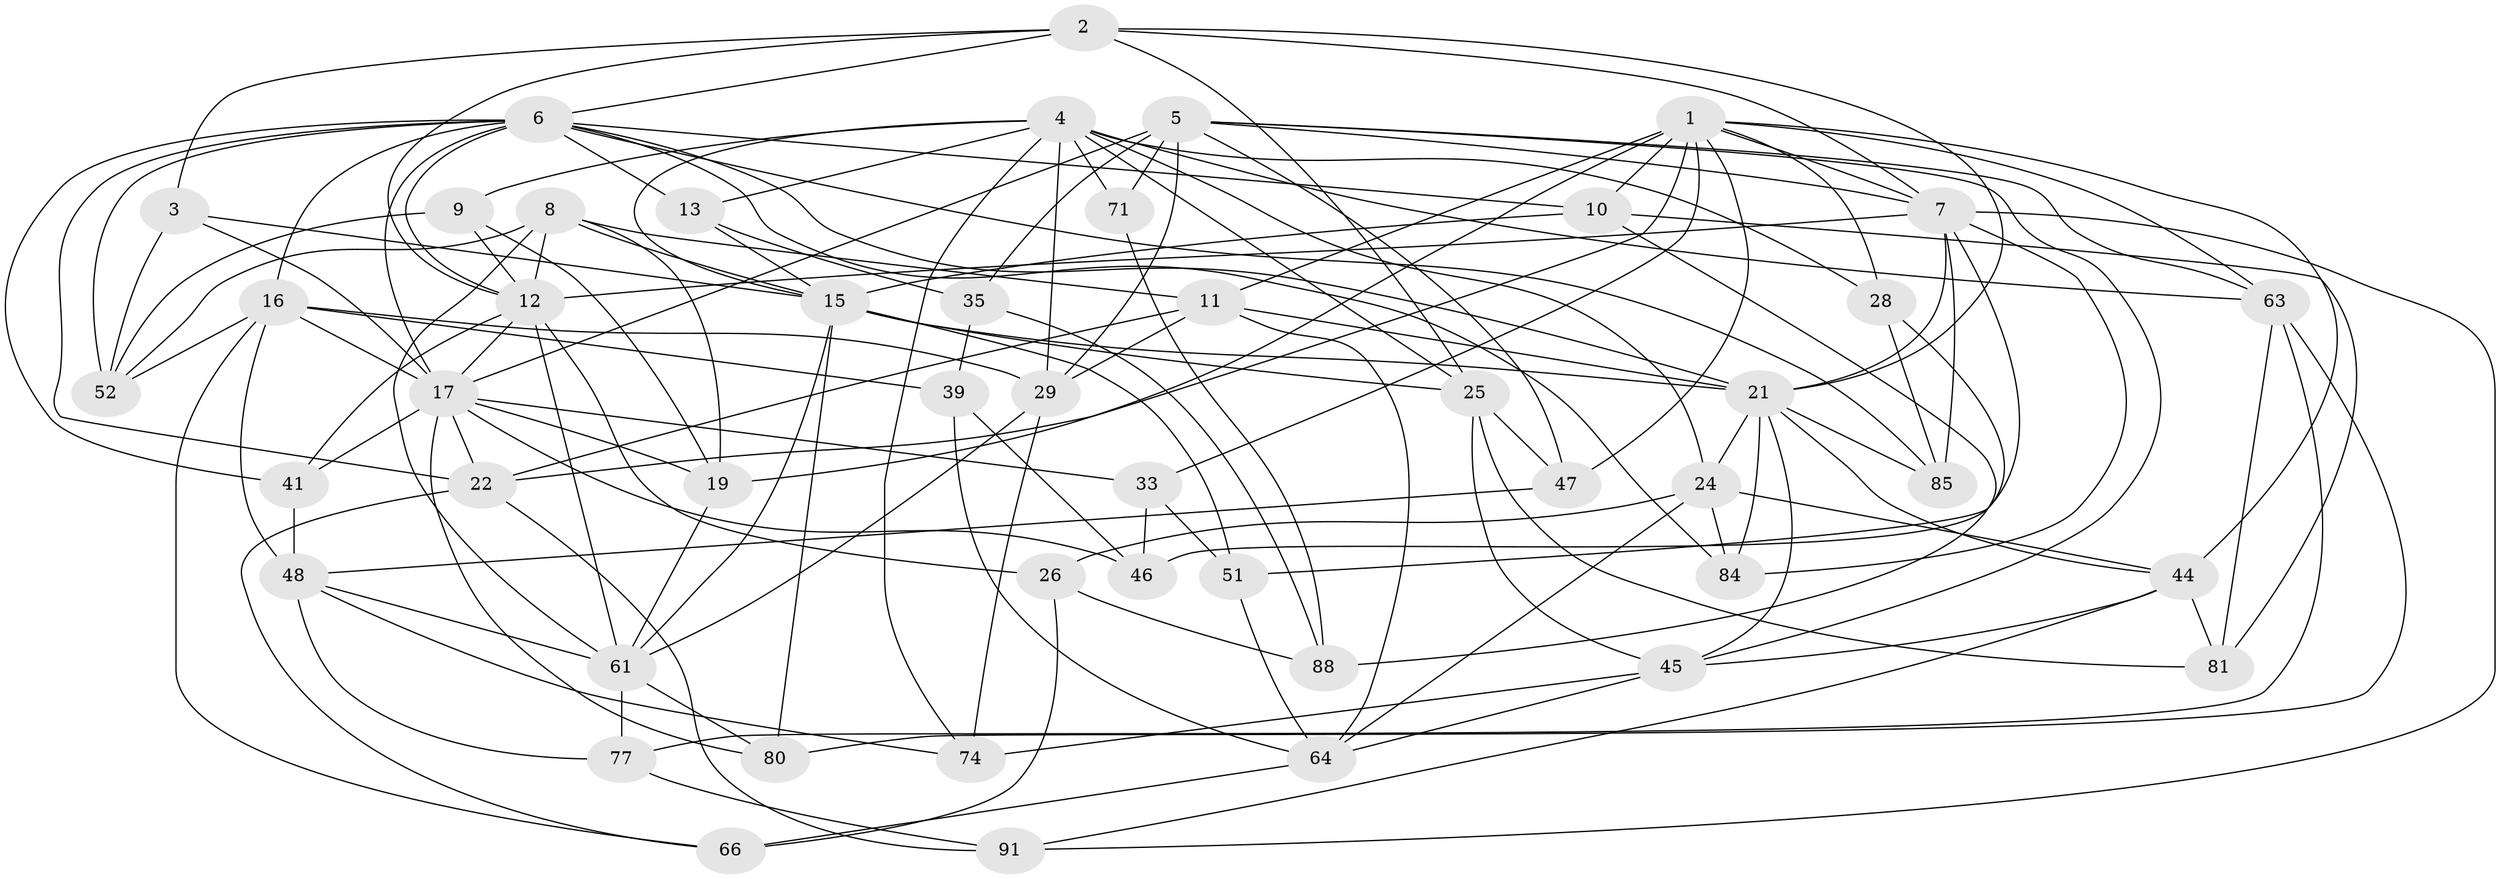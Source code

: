 // original degree distribution, {4: 1.0}
// Generated by graph-tools (version 1.1) at 2025/16/03/09/25 04:16:26]
// undirected, 48 vertices, 139 edges
graph export_dot {
graph [start="1"]
  node [color=gray90,style=filled];
  1 [super="+49+14"];
  2 [super="+27"];
  3;
  4 [super="+36+42"];
  5 [super="+76+57"];
  6 [super="+72+18"];
  7 [super="+73"];
  8 [super="+38"];
  9;
  10 [super="+31"];
  11 [super="+79"];
  12 [super="+56+32+68"];
  13;
  15 [super="+54+30"];
  16 [super="+65+34"];
  17 [super="+53+58+82"];
  19 [super="+55"];
  21 [super="+23+43"];
  22 [super="+96"];
  24 [super="+37"];
  25 [super="+78"];
  26;
  28;
  29 [super="+67"];
  33;
  35;
  39;
  41;
  44 [super="+50"];
  45 [super="+94"];
  46;
  47;
  48 [super="+70"];
  51;
  52 [super="+60"];
  61 [super="+69+62"];
  63 [super="+75"];
  64 [super="+87"];
  66;
  71;
  74;
  77;
  80;
  81;
  84;
  85;
  88;
  91;
  1 -- 28;
  1 -- 10 [weight=2];
  1 -- 7;
  1 -- 33;
  1 -- 19 [weight=2];
  1 -- 22;
  1 -- 11;
  1 -- 44;
  1 -- 47;
  1 -- 63;
  2 -- 21;
  2 -- 25;
  2 -- 3;
  2 -- 6;
  2 -- 7;
  2 -- 12;
  3 -- 52;
  3 -- 17;
  3 -- 15;
  4 -- 28;
  4 -- 13;
  4 -- 74;
  4 -- 29;
  4 -- 15;
  4 -- 71;
  4 -- 24;
  4 -- 9;
  4 -- 25;
  4 -- 63;
  5 -- 71 [weight=2];
  5 -- 29;
  5 -- 17 [weight=2];
  5 -- 35;
  5 -- 45;
  5 -- 47;
  5 -- 63;
  5 -- 7;
  6 -- 22;
  6 -- 16;
  6 -- 52;
  6 -- 84;
  6 -- 21;
  6 -- 17;
  6 -- 85;
  6 -- 41;
  6 -- 10;
  6 -- 12;
  6 -- 13;
  7 -- 91;
  7 -- 12 [weight=2];
  7 -- 84;
  7 -- 85;
  7 -- 46;
  7 -- 21;
  8 -- 11;
  8 -- 15;
  8 -- 52;
  8 -- 12;
  8 -- 19;
  8 -- 61;
  9 -- 19;
  9 -- 52;
  9 -- 12;
  10 -- 88;
  10 -- 81;
  10 -- 15;
  11 -- 22;
  11 -- 64;
  11 -- 29;
  11 -- 21;
  12 -- 41;
  12 -- 26;
  12 -- 17;
  12 -- 61;
  13 -- 35;
  13 -- 15;
  15 -- 80;
  15 -- 51;
  15 -- 21;
  15 -- 61;
  15 -- 25;
  16 -- 29;
  16 -- 52 [weight=2];
  16 -- 48;
  16 -- 66;
  16 -- 39;
  16 -- 17;
  17 -- 80;
  17 -- 22;
  17 -- 19;
  17 -- 41;
  17 -- 46;
  17 -- 33;
  19 -- 61;
  21 -- 84;
  21 -- 85;
  21 -- 44;
  21 -- 24;
  21 -- 45;
  22 -- 91;
  22 -- 66;
  24 -- 44;
  24 -- 26;
  24 -- 64;
  24 -- 84;
  25 -- 47;
  25 -- 81;
  25 -- 45;
  26 -- 66;
  26 -- 88;
  28 -- 85;
  28 -- 51;
  29 -- 61;
  29 -- 74;
  33 -- 51;
  33 -- 46;
  35 -- 39;
  35 -- 88;
  39 -- 46;
  39 -- 64;
  41 -- 48;
  44 -- 81;
  44 -- 91;
  44 -- 45;
  45 -- 74;
  45 -- 64;
  47 -- 48;
  48 -- 77;
  48 -- 61;
  48 -- 74;
  51 -- 64;
  61 -- 77;
  61 -- 80;
  63 -- 81;
  63 -- 80;
  63 -- 77;
  64 -- 66;
  71 -- 88;
  77 -- 91;
}
